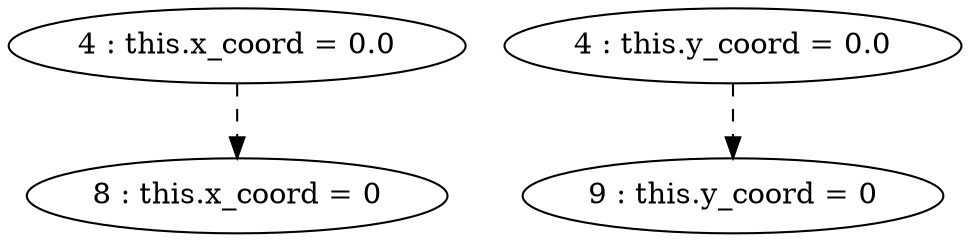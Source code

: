 digraph G {
"4 : this.x_coord = 0.0"
"4 : this.x_coord = 0.0" -> "8 : this.x_coord = 0" [style=dashed]
"4 : this.y_coord = 0.0"
"4 : this.y_coord = 0.0" -> "9 : this.y_coord = 0" [style=dashed]
"8 : this.x_coord = 0"
"9 : this.y_coord = 0"
}